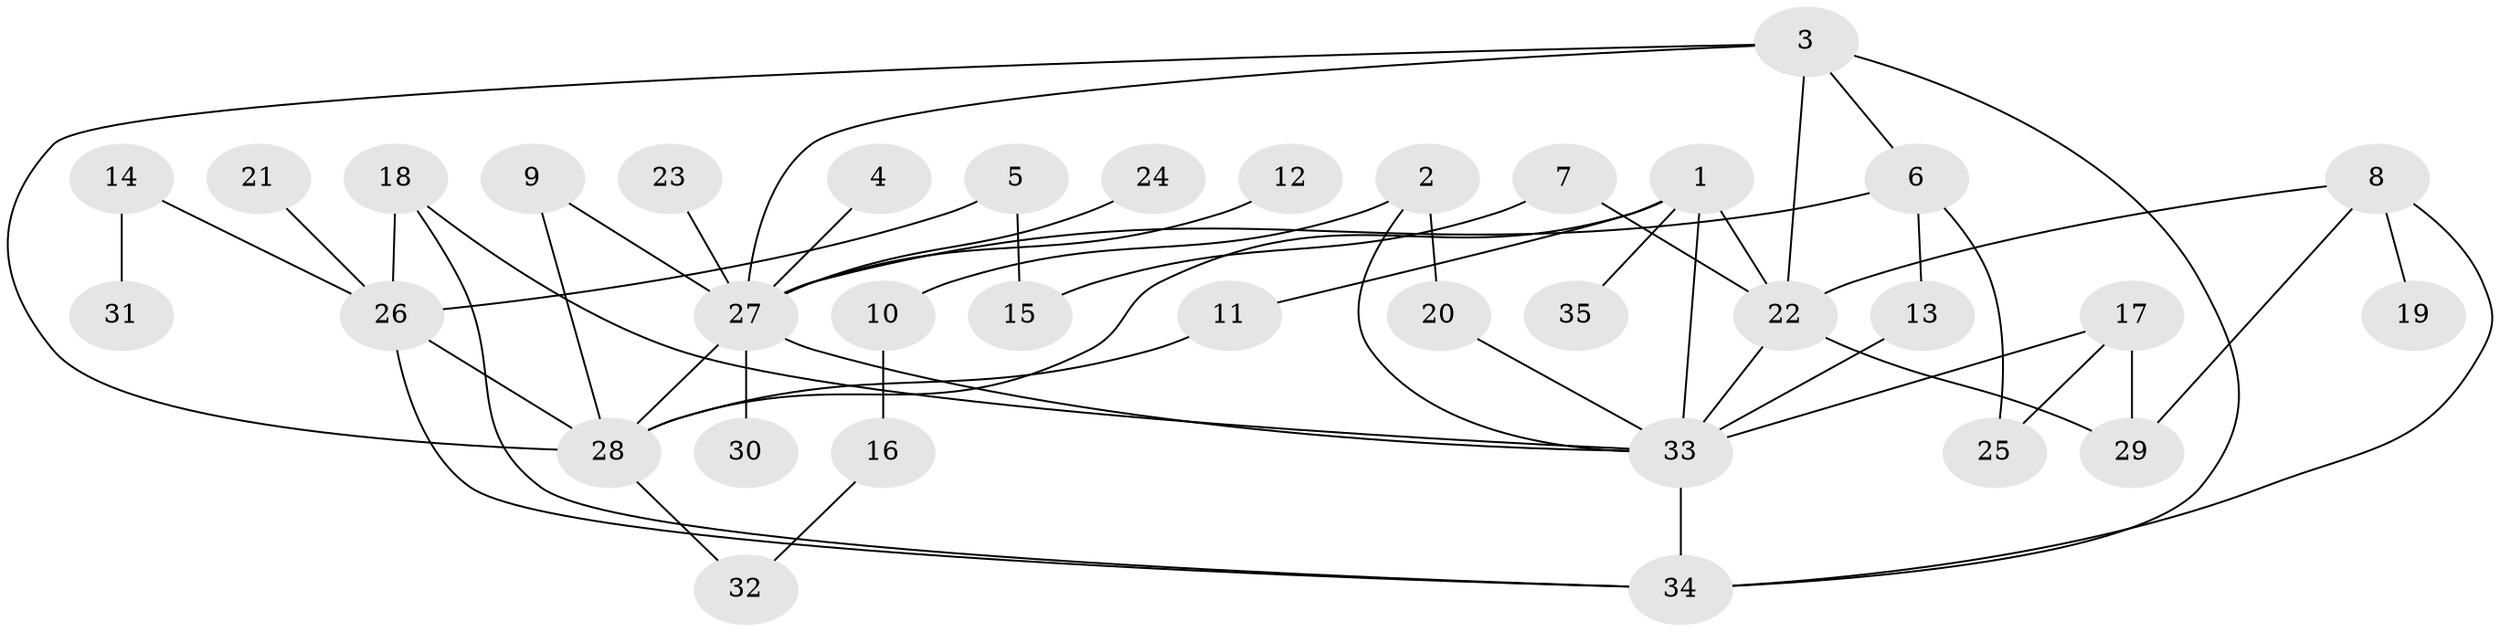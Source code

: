 // original degree distribution, {8: 0.028985507246376812, 3: 0.11594202898550725, 5: 0.08695652173913043, 12: 0.028985507246376812, 4: 0.028985507246376812, 6: 0.014492753623188406, 7: 0.014492753623188406, 1: 0.4782608695652174, 2: 0.2028985507246377}
// Generated by graph-tools (version 1.1) at 2025/02/03/09/25 03:02:35]
// undirected, 35 vertices, 53 edges
graph export_dot {
graph [start="1"]
  node [color=gray90,style=filled];
  1;
  2;
  3;
  4;
  5;
  6;
  7;
  8;
  9;
  10;
  11;
  12;
  13;
  14;
  15;
  16;
  17;
  18;
  19;
  20;
  21;
  22;
  23;
  24;
  25;
  26;
  27;
  28;
  29;
  30;
  31;
  32;
  33;
  34;
  35;
  1 -- 11 [weight=1.0];
  1 -- 22 [weight=1.0];
  1 -- 28 [weight=1.0];
  1 -- 33 [weight=1.0];
  1 -- 35 [weight=1.0];
  2 -- 10 [weight=1.0];
  2 -- 20 [weight=1.0];
  2 -- 33 [weight=1.0];
  3 -- 6 [weight=1.0];
  3 -- 22 [weight=1.0];
  3 -- 27 [weight=1.0];
  3 -- 28 [weight=1.0];
  3 -- 34 [weight=1.0];
  4 -- 27 [weight=1.0];
  5 -- 15 [weight=1.0];
  5 -- 26 [weight=1.0];
  6 -- 13 [weight=1.0];
  6 -- 25 [weight=1.0];
  6 -- 27 [weight=1.0];
  7 -- 15 [weight=1.0];
  7 -- 22 [weight=1.0];
  8 -- 19 [weight=1.0];
  8 -- 22 [weight=1.0];
  8 -- 29 [weight=1.0];
  8 -- 34 [weight=1.0];
  9 -- 27 [weight=1.0];
  9 -- 28 [weight=1.0];
  10 -- 16 [weight=1.0];
  11 -- 28 [weight=1.0];
  12 -- 27 [weight=1.0];
  13 -- 33 [weight=1.0];
  14 -- 26 [weight=1.0];
  14 -- 31 [weight=1.0];
  16 -- 32 [weight=1.0];
  17 -- 25 [weight=1.0];
  17 -- 29 [weight=1.0];
  17 -- 33 [weight=1.0];
  18 -- 26 [weight=1.0];
  18 -- 33 [weight=1.0];
  18 -- 34 [weight=1.0];
  20 -- 33 [weight=1.0];
  21 -- 26 [weight=1.0];
  22 -- 29 [weight=1.0];
  22 -- 33 [weight=2.0];
  23 -- 27 [weight=1.0];
  24 -- 27 [weight=1.0];
  26 -- 28 [weight=1.0];
  26 -- 34 [weight=1.0];
  27 -- 28 [weight=1.0];
  27 -- 30 [weight=1.0];
  27 -- 33 [weight=1.0];
  28 -- 32 [weight=1.0];
  33 -- 34 [weight=1.0];
}
